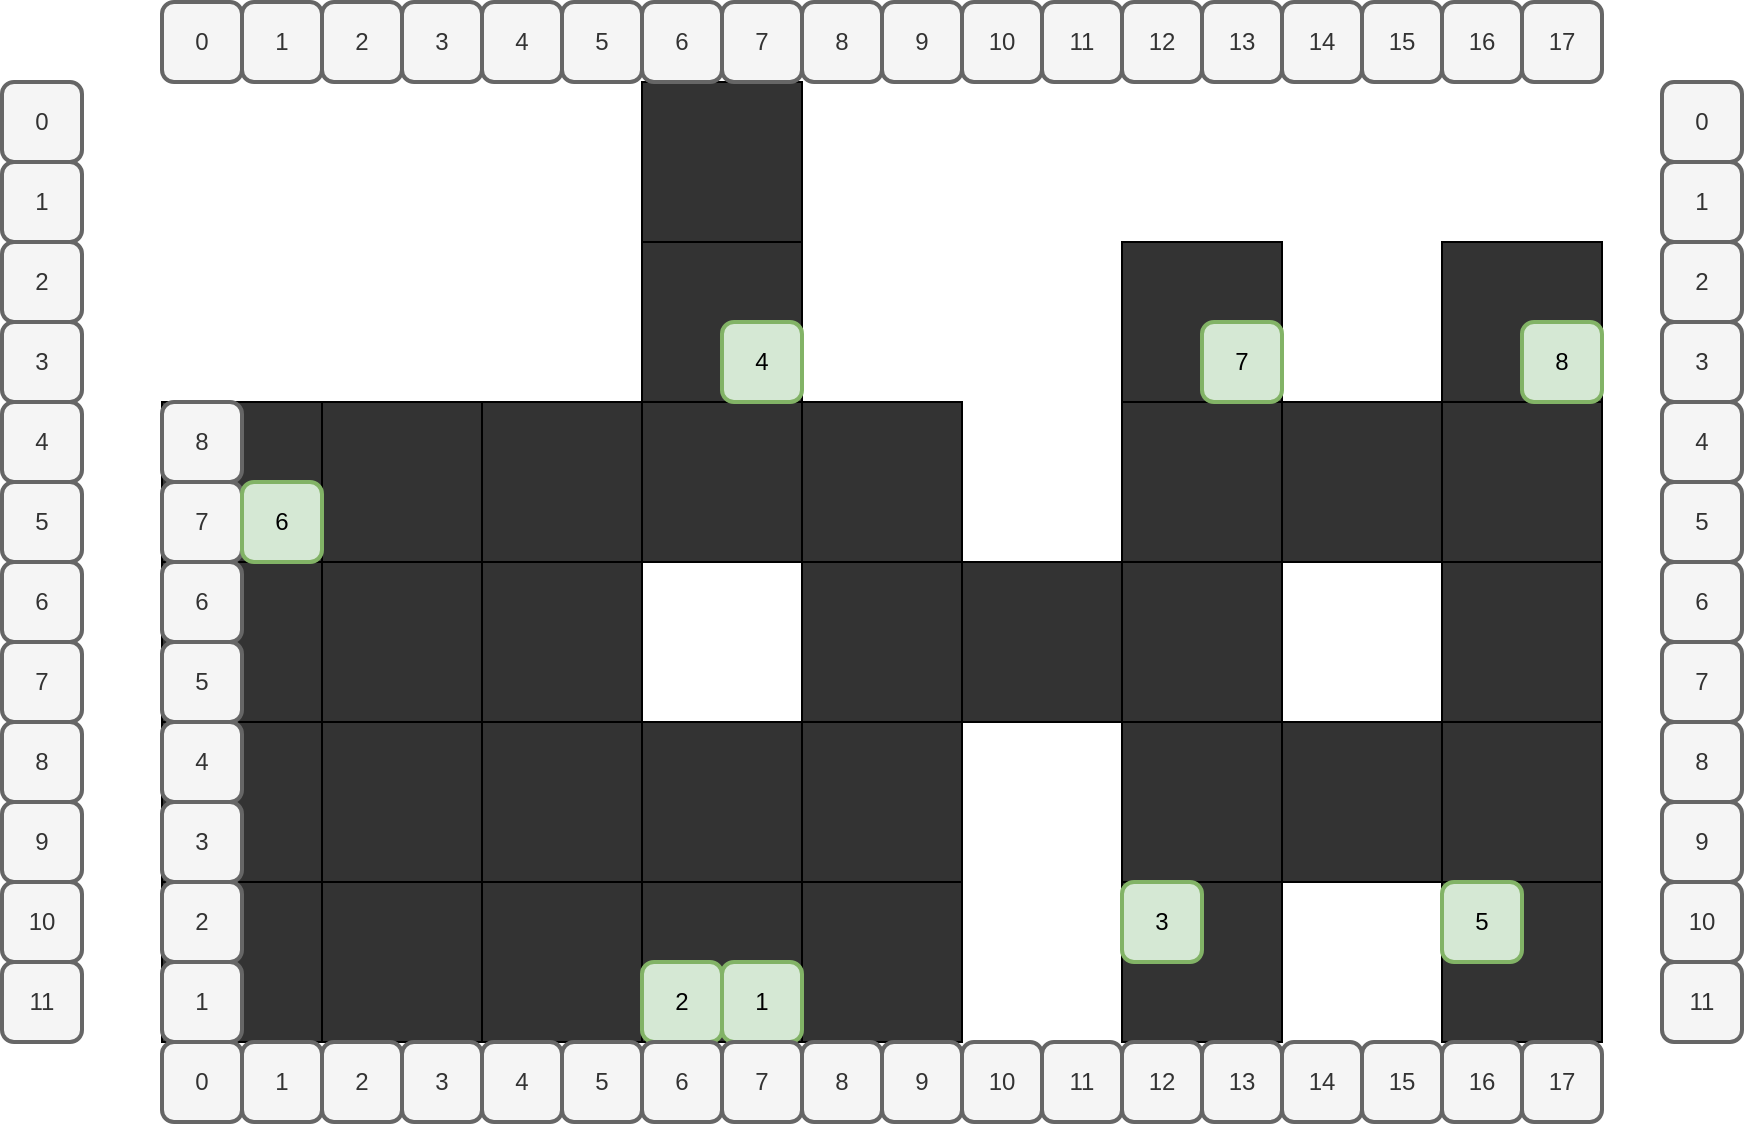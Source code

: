 <mxfile version="14.6.13" type="device"><diagram id="mYUEVcHMj0Ky3gNtCtYC" name="Page-1"><mxGraphModel dx="1080" dy="960" grid="1" gridSize="10" guides="1" tooltips="1" connect="1" arrows="1" fold="1" page="1" pageScale="1" pageWidth="850" pageHeight="1100" math="0" shadow="0"><root><mxCell id="0"/><mxCell id="1" parent="0"/><mxCell id="cfjpPzni0c_QRQEDyv6E-1" value="" style="whiteSpace=wrap;html=1;aspect=fixed;fillColor=#333333;" vertex="1" parent="1"><mxGeometry x="120" y="280" width="80" height="80" as="geometry"/></mxCell><mxCell id="cfjpPzni0c_QRQEDyv6E-2" value="" style="whiteSpace=wrap;html=1;aspect=fixed;fillColor=#333333;" vertex="1" parent="1"><mxGeometry x="120" y="360" width="80" height="80" as="geometry"/></mxCell><mxCell id="cfjpPzni0c_QRQEDyv6E-3" value="" style="whiteSpace=wrap;html=1;aspect=fixed;fillColor=#333333;" vertex="1" parent="1"><mxGeometry x="120" y="440" width="80" height="80" as="geometry"/></mxCell><mxCell id="cfjpPzni0c_QRQEDyv6E-4" value="" style="whiteSpace=wrap;html=1;aspect=fixed;fillColor=#333333;" vertex="1" parent="1"><mxGeometry x="120" y="520" width="80" height="80" as="geometry"/></mxCell><mxCell id="cfjpPzni0c_QRQEDyv6E-5" value="" style="whiteSpace=wrap;html=1;aspect=fixed;fillColor=#333333;" vertex="1" parent="1"><mxGeometry x="200" y="280" width="80" height="80" as="geometry"/></mxCell><mxCell id="cfjpPzni0c_QRQEDyv6E-6" value="" style="whiteSpace=wrap;html=1;aspect=fixed;fillColor=#333333;" vertex="1" parent="1"><mxGeometry x="200" y="360" width="80" height="80" as="geometry"/></mxCell><mxCell id="cfjpPzni0c_QRQEDyv6E-7" value="" style="whiteSpace=wrap;html=1;aspect=fixed;fillColor=#333333;" vertex="1" parent="1"><mxGeometry x="200" y="440" width="80" height="80" as="geometry"/></mxCell><mxCell id="cfjpPzni0c_QRQEDyv6E-8" value="" style="whiteSpace=wrap;html=1;aspect=fixed;fillColor=#333333;" vertex="1" parent="1"><mxGeometry x="200" y="520" width="80" height="80" as="geometry"/></mxCell><mxCell id="cfjpPzni0c_QRQEDyv6E-9" value="" style="whiteSpace=wrap;html=1;aspect=fixed;fillColor=#333333;" vertex="1" parent="1"><mxGeometry x="280" y="280" width="80" height="80" as="geometry"/></mxCell><mxCell id="cfjpPzni0c_QRQEDyv6E-10" value="" style="whiteSpace=wrap;html=1;aspect=fixed;fillColor=#333333;" vertex="1" parent="1"><mxGeometry x="280" y="360" width="80" height="80" as="geometry"/></mxCell><mxCell id="cfjpPzni0c_QRQEDyv6E-11" value="" style="whiteSpace=wrap;html=1;aspect=fixed;fillColor=#333333;" vertex="1" parent="1"><mxGeometry x="280" y="440" width="80" height="80" as="geometry"/></mxCell><mxCell id="cfjpPzni0c_QRQEDyv6E-12" value="" style="whiteSpace=wrap;html=1;aspect=fixed;fillColor=#333333;" vertex="1" parent="1"><mxGeometry x="280" y="520" width="80" height="80" as="geometry"/></mxCell><mxCell id="cfjpPzni0c_QRQEDyv6E-13" value="" style="whiteSpace=wrap;html=1;aspect=fixed;fillColor=#333333;" vertex="1" parent="1"><mxGeometry x="360" y="120" width="80" height="80" as="geometry"/></mxCell><mxCell id="cfjpPzni0c_QRQEDyv6E-14" value="" style="whiteSpace=wrap;html=1;aspect=fixed;fillColor=#333333;" vertex="1" parent="1"><mxGeometry x="360" y="200" width="80" height="80" as="geometry"/></mxCell><mxCell id="cfjpPzni0c_QRQEDyv6E-15" value="" style="whiteSpace=wrap;html=1;aspect=fixed;fillColor=#333333;" vertex="1" parent="1"><mxGeometry x="360" y="280" width="80" height="80" as="geometry"/></mxCell><mxCell id="cfjpPzni0c_QRQEDyv6E-16" value="" style="whiteSpace=wrap;html=1;aspect=fixed;fillColor=#333333;" vertex="1" parent="1"><mxGeometry x="360" y="440" width="80" height="80" as="geometry"/></mxCell><mxCell id="cfjpPzni0c_QRQEDyv6E-17" value="" style="whiteSpace=wrap;html=1;aspect=fixed;fillColor=#333333;" vertex="1" parent="1"><mxGeometry x="360" y="520" width="80" height="80" as="geometry"/></mxCell><mxCell id="cfjpPzni0c_QRQEDyv6E-18" value="" style="whiteSpace=wrap;html=1;aspect=fixed;fillColor=#333333;" vertex="1" parent="1"><mxGeometry x="440" y="280" width="80" height="80" as="geometry"/></mxCell><mxCell id="cfjpPzni0c_QRQEDyv6E-19" value="" style="whiteSpace=wrap;html=1;aspect=fixed;fillColor=#333333;" vertex="1" parent="1"><mxGeometry x="440" y="360" width="80" height="80" as="geometry"/></mxCell><mxCell id="cfjpPzni0c_QRQEDyv6E-20" value="" style="whiteSpace=wrap;html=1;aspect=fixed;fillColor=#333333;" vertex="1" parent="1"><mxGeometry x="440" y="440" width="80" height="80" as="geometry"/></mxCell><mxCell id="cfjpPzni0c_QRQEDyv6E-21" value="" style="whiteSpace=wrap;html=1;aspect=fixed;fillColor=#333333;" vertex="1" parent="1"><mxGeometry x="440" y="520" width="80" height="80" as="geometry"/></mxCell><mxCell id="cfjpPzni0c_QRQEDyv6E-25" value="" style="whiteSpace=wrap;html=1;aspect=fixed;fillColor=#333333;" vertex="1" parent="1"><mxGeometry x="600" y="520" width="80" height="80" as="geometry"/></mxCell><mxCell id="cfjpPzni0c_QRQEDyv6E-26" value="" style="whiteSpace=wrap;html=1;aspect=fixed;fillColor=#333333;" vertex="1" parent="1"><mxGeometry x="520" y="360" width="80" height="80" as="geometry"/></mxCell><mxCell id="cfjpPzni0c_QRQEDyv6E-27" value="" style="whiteSpace=wrap;html=1;aspect=fixed;fillColor=#333333;" vertex="1" parent="1"><mxGeometry x="600" y="280" width="80" height="80" as="geometry"/></mxCell><mxCell id="cfjpPzni0c_QRQEDyv6E-28" value="" style="whiteSpace=wrap;html=1;aspect=fixed;fillColor=#333333;" vertex="1" parent="1"><mxGeometry x="600" y="360" width="80" height="80" as="geometry"/></mxCell><mxCell id="cfjpPzni0c_QRQEDyv6E-29" value="" style="whiteSpace=wrap;html=1;aspect=fixed;fillColor=#333333;" vertex="1" parent="1"><mxGeometry x="600" y="440" width="80" height="80" as="geometry"/></mxCell><mxCell id="cfjpPzni0c_QRQEDyv6E-30" value="" style="whiteSpace=wrap;html=1;aspect=fixed;fillColor=#333333;" vertex="1" parent="1"><mxGeometry x="680" y="280" width="80" height="80" as="geometry"/></mxCell><mxCell id="cfjpPzni0c_QRQEDyv6E-32" value="" style="whiteSpace=wrap;html=1;aspect=fixed;fillColor=#333333;" vertex="1" parent="1"><mxGeometry x="680" y="440" width="80" height="80" as="geometry"/></mxCell><mxCell id="cfjpPzni0c_QRQEDyv6E-33" value="" style="whiteSpace=wrap;html=1;aspect=fixed;fillColor=#333333;" vertex="1" parent="1"><mxGeometry x="760" y="280" width="80" height="80" as="geometry"/></mxCell><mxCell id="cfjpPzni0c_QRQEDyv6E-34" value="" style="whiteSpace=wrap;html=1;aspect=fixed;fillColor=#333333;" vertex="1" parent="1"><mxGeometry x="760" y="360" width="80" height="80" as="geometry"/></mxCell><mxCell id="cfjpPzni0c_QRQEDyv6E-35" value="" style="whiteSpace=wrap;html=1;aspect=fixed;fillColor=#333333;" vertex="1" parent="1"><mxGeometry x="760" y="440" width="80" height="80" as="geometry"/></mxCell><mxCell id="cfjpPzni0c_QRQEDyv6E-36" value="" style="whiteSpace=wrap;html=1;aspect=fixed;fillColor=#333333;" vertex="1" parent="1"><mxGeometry x="760" y="520" width="80" height="80" as="geometry"/></mxCell><mxCell id="cfjpPzni0c_QRQEDyv6E-37" value="" style="whiteSpace=wrap;html=1;aspect=fixed;fillColor=#333333;" vertex="1" parent="1"><mxGeometry x="760" y="200" width="80" height="80" as="geometry"/></mxCell><mxCell id="cfjpPzni0c_QRQEDyv6E-38" value="" style="whiteSpace=wrap;html=1;aspect=fixed;fillColor=#333333;" vertex="1" parent="1"><mxGeometry x="600" y="200" width="80" height="80" as="geometry"/></mxCell><mxCell id="cfjpPzni0c_QRQEDyv6E-39" value="1" style="whiteSpace=wrap;html=1;aspect=fixed;fillColor=#f5f5f5;rounded=1;strokeColor=#666666;fontColor=#333333;strokeWidth=2;" vertex="1" parent="1"><mxGeometry x="120" y="560" width="40" height="40" as="geometry"/></mxCell><mxCell id="cfjpPzni0c_QRQEDyv6E-40" value="2" style="whiteSpace=wrap;html=1;aspect=fixed;fillColor=#f5f5f5;rounded=1;strokeColor=#666666;fontColor=#333333;strokeWidth=2;" vertex="1" parent="1"><mxGeometry x="120" y="520" width="40" height="40" as="geometry"/></mxCell><mxCell id="cfjpPzni0c_QRQEDyv6E-41" value="3" style="whiteSpace=wrap;html=1;aspect=fixed;fillColor=#f5f5f5;rounded=1;strokeColor=#666666;fontColor=#333333;strokeWidth=2;" vertex="1" parent="1"><mxGeometry x="120" y="480" width="40" height="40" as="geometry"/></mxCell><mxCell id="cfjpPzni0c_QRQEDyv6E-42" value="4" style="whiteSpace=wrap;html=1;aspect=fixed;fillColor=#f5f5f5;rounded=1;strokeColor=#666666;fontColor=#333333;strokeWidth=2;" vertex="1" parent="1"><mxGeometry x="120" y="440" width="40" height="40" as="geometry"/></mxCell><mxCell id="cfjpPzni0c_QRQEDyv6E-43" value="5" style="whiteSpace=wrap;html=1;aspect=fixed;fillColor=#f5f5f5;rounded=1;strokeColor=#666666;fontColor=#333333;strokeWidth=2;" vertex="1" parent="1"><mxGeometry x="120" y="400" width="40" height="40" as="geometry"/></mxCell><mxCell id="cfjpPzni0c_QRQEDyv6E-44" value="6" style="whiteSpace=wrap;html=1;aspect=fixed;fillColor=#f5f5f5;rounded=1;strokeColor=#666666;fontColor=#333333;strokeWidth=2;" vertex="1" parent="1"><mxGeometry x="120" y="360" width="40" height="40" as="geometry"/></mxCell><mxCell id="cfjpPzni0c_QRQEDyv6E-45" value="7" style="whiteSpace=wrap;html=1;aspect=fixed;fillColor=#f5f5f5;rounded=1;strokeColor=#666666;fontColor=#333333;strokeWidth=2;" vertex="1" parent="1"><mxGeometry x="120" y="320" width="40" height="40" as="geometry"/></mxCell><mxCell id="cfjpPzni0c_QRQEDyv6E-46" value="8" style="whiteSpace=wrap;html=1;aspect=fixed;fillColor=#f5f5f5;rounded=1;strokeColor=#666666;fontColor=#333333;strokeWidth=2;" vertex="1" parent="1"><mxGeometry x="120" y="280" width="40" height="40" as="geometry"/></mxCell><mxCell id="cfjpPzni0c_QRQEDyv6E-47" value="1" style="whiteSpace=wrap;html=1;aspect=fixed;fillColor=#d5e8d4;rounded=1;strokeColor=#82b366;strokeWidth=2;" vertex="1" parent="1"><mxGeometry x="400" y="560" width="40" height="40" as="geometry"/></mxCell><mxCell id="cfjpPzni0c_QRQEDyv6E-48" value="2" style="whiteSpace=wrap;html=1;aspect=fixed;fillColor=#d5e8d4;rounded=1;strokeColor=#82b366;strokeWidth=2;" vertex="1" parent="1"><mxGeometry x="360" y="560" width="40" height="40" as="geometry"/></mxCell><mxCell id="cfjpPzni0c_QRQEDyv6E-49" value="3" style="whiteSpace=wrap;html=1;aspect=fixed;fillColor=#d5e8d4;rounded=1;strokeColor=#82b366;strokeWidth=2;" vertex="1" parent="1"><mxGeometry x="600" y="520" width="40" height="40" as="geometry"/></mxCell><mxCell id="cfjpPzni0c_QRQEDyv6E-50" value="4" style="whiteSpace=wrap;html=1;aspect=fixed;fillColor=#d5e8d4;rounded=1;strokeColor=#82b366;strokeWidth=2;" vertex="1" parent="1"><mxGeometry x="400" y="240" width="40" height="40" as="geometry"/></mxCell><mxCell id="cfjpPzni0c_QRQEDyv6E-51" value="5" style="whiteSpace=wrap;html=1;aspect=fixed;fillColor=#d5e8d4;rounded=1;strokeColor=#82b366;strokeWidth=2;" vertex="1" parent="1"><mxGeometry x="760" y="520" width="40" height="40" as="geometry"/></mxCell><mxCell id="cfjpPzni0c_QRQEDyv6E-52" value="6" style="whiteSpace=wrap;html=1;aspect=fixed;fillColor=#d5e8d4;rounded=1;strokeColor=#82b366;strokeWidth=2;" vertex="1" parent="1"><mxGeometry x="160" y="320" width="40" height="40" as="geometry"/></mxCell><mxCell id="cfjpPzni0c_QRQEDyv6E-53" value="7" style="whiteSpace=wrap;html=1;aspect=fixed;fillColor=#d5e8d4;rounded=1;strokeColor=#82b366;strokeWidth=2;" vertex="1" parent="1"><mxGeometry x="640" y="240" width="40" height="40" as="geometry"/></mxCell><mxCell id="cfjpPzni0c_QRQEDyv6E-54" value="8" style="whiteSpace=wrap;html=1;aspect=fixed;fillColor=#d5e8d4;rounded=1;strokeColor=#82b366;strokeWidth=2;" vertex="1" parent="1"><mxGeometry x="800" y="240" width="40" height="40" as="geometry"/></mxCell><mxCell id="cfjpPzni0c_QRQEDyv6E-55" value="0" style="whiteSpace=wrap;html=1;aspect=fixed;fillColor=#f5f5f5;rounded=1;strokeColor=#666666;fontColor=#333333;strokeWidth=2;" vertex="1" parent="1"><mxGeometry x="40" y="120" width="40" height="40" as="geometry"/></mxCell><mxCell id="cfjpPzni0c_QRQEDyv6E-56" value="1" style="whiteSpace=wrap;html=1;aspect=fixed;fillColor=#f5f5f5;rounded=1;strokeColor=#666666;fontColor=#333333;strokeWidth=2;" vertex="1" parent="1"><mxGeometry x="40" y="160" width="40" height="40" as="geometry"/></mxCell><mxCell id="cfjpPzni0c_QRQEDyv6E-57" value="2" style="whiteSpace=wrap;html=1;aspect=fixed;fillColor=#f5f5f5;rounded=1;strokeColor=#666666;fontColor=#333333;strokeWidth=2;" vertex="1" parent="1"><mxGeometry x="40" y="200" width="40" height="40" as="geometry"/></mxCell><mxCell id="cfjpPzni0c_QRQEDyv6E-58" value="3" style="whiteSpace=wrap;html=1;aspect=fixed;fillColor=#f5f5f5;rounded=1;strokeColor=#666666;fontColor=#333333;strokeWidth=2;" vertex="1" parent="1"><mxGeometry x="40" y="240" width="40" height="40" as="geometry"/></mxCell><mxCell id="cfjpPzni0c_QRQEDyv6E-59" value="4" style="whiteSpace=wrap;html=1;aspect=fixed;fillColor=#f5f5f5;rounded=1;strokeColor=#666666;fontColor=#333333;strokeWidth=2;" vertex="1" parent="1"><mxGeometry x="40" y="280" width="40" height="40" as="geometry"/></mxCell><mxCell id="cfjpPzni0c_QRQEDyv6E-60" value="5" style="whiteSpace=wrap;html=1;aspect=fixed;fillColor=#f5f5f5;rounded=1;strokeColor=#666666;fontColor=#333333;strokeWidth=2;" vertex="1" parent="1"><mxGeometry x="40" y="320" width="40" height="40" as="geometry"/></mxCell><mxCell id="cfjpPzni0c_QRQEDyv6E-61" value="6" style="whiteSpace=wrap;html=1;aspect=fixed;fillColor=#f5f5f5;rounded=1;strokeColor=#666666;fontColor=#333333;strokeWidth=2;" vertex="1" parent="1"><mxGeometry x="40" y="360" width="40" height="40" as="geometry"/></mxCell><mxCell id="cfjpPzni0c_QRQEDyv6E-62" value="7" style="whiteSpace=wrap;html=1;aspect=fixed;fillColor=#f5f5f5;rounded=1;strokeColor=#666666;fontColor=#333333;strokeWidth=2;" vertex="1" parent="1"><mxGeometry x="40" y="400" width="40" height="40" as="geometry"/></mxCell><mxCell id="cfjpPzni0c_QRQEDyv6E-63" value="8" style="whiteSpace=wrap;html=1;aspect=fixed;fillColor=#f5f5f5;rounded=1;strokeColor=#666666;fontColor=#333333;strokeWidth=2;" vertex="1" parent="1"><mxGeometry x="40" y="440" width="40" height="40" as="geometry"/></mxCell><mxCell id="cfjpPzni0c_QRQEDyv6E-64" value="9" style="whiteSpace=wrap;html=1;aspect=fixed;fillColor=#f5f5f5;rounded=1;strokeColor=#666666;fontColor=#333333;strokeWidth=2;" vertex="1" parent="1"><mxGeometry x="40" y="480" width="40" height="40" as="geometry"/></mxCell><mxCell id="cfjpPzni0c_QRQEDyv6E-65" value="10" style="whiteSpace=wrap;html=1;aspect=fixed;fillColor=#f5f5f5;rounded=1;strokeColor=#666666;fontColor=#333333;strokeWidth=2;" vertex="1" parent="1"><mxGeometry x="40" y="520" width="40" height="40" as="geometry"/></mxCell><mxCell id="cfjpPzni0c_QRQEDyv6E-66" value="11" style="whiteSpace=wrap;html=1;aspect=fixed;fillColor=#f5f5f5;rounded=1;strokeColor=#666666;fontColor=#333333;strokeWidth=2;" vertex="1" parent="1"><mxGeometry x="40" y="560" width="40" height="40" as="geometry"/></mxCell><mxCell id="cfjpPzni0c_QRQEDyv6E-67" value="0" style="whiteSpace=wrap;html=1;aspect=fixed;fillColor=#f5f5f5;rounded=1;strokeColor=#666666;fontColor=#333333;strokeWidth=2;" vertex="1" parent="1"><mxGeometry x="120" y="80" width="40" height="40" as="geometry"/></mxCell><mxCell id="cfjpPzni0c_QRQEDyv6E-68" value="1" style="whiteSpace=wrap;html=1;aspect=fixed;fillColor=#f5f5f5;rounded=1;strokeColor=#666666;fontColor=#333333;strokeWidth=2;" vertex="1" parent="1"><mxGeometry x="160" y="80" width="40" height="40" as="geometry"/></mxCell><mxCell id="cfjpPzni0c_QRQEDyv6E-69" value="2" style="whiteSpace=wrap;html=1;aspect=fixed;fillColor=#f5f5f5;rounded=1;strokeColor=#666666;fontColor=#333333;strokeWidth=2;" vertex="1" parent="1"><mxGeometry x="200" y="80" width="40" height="40" as="geometry"/></mxCell><mxCell id="cfjpPzni0c_QRQEDyv6E-70" value="3" style="whiteSpace=wrap;html=1;aspect=fixed;fillColor=#f5f5f5;rounded=1;strokeColor=#666666;fontColor=#333333;strokeWidth=2;" vertex="1" parent="1"><mxGeometry x="240" y="80" width="40" height="40" as="geometry"/></mxCell><mxCell id="cfjpPzni0c_QRQEDyv6E-71" value="4" style="whiteSpace=wrap;html=1;aspect=fixed;fillColor=#f5f5f5;rounded=1;strokeColor=#666666;fontColor=#333333;strokeWidth=2;" vertex="1" parent="1"><mxGeometry x="280" y="80" width="40" height="40" as="geometry"/></mxCell><mxCell id="cfjpPzni0c_QRQEDyv6E-72" value="5" style="whiteSpace=wrap;html=1;aspect=fixed;fillColor=#f5f5f5;rounded=1;strokeColor=#666666;fontColor=#333333;strokeWidth=2;" vertex="1" parent="1"><mxGeometry x="320" y="80" width="40" height="40" as="geometry"/></mxCell><mxCell id="cfjpPzni0c_QRQEDyv6E-73" value="6" style="whiteSpace=wrap;html=1;aspect=fixed;fillColor=#f5f5f5;rounded=1;strokeColor=#666666;fontColor=#333333;strokeWidth=2;" vertex="1" parent="1"><mxGeometry x="360" y="80" width="40" height="40" as="geometry"/></mxCell><mxCell id="cfjpPzni0c_QRQEDyv6E-74" value="7" style="whiteSpace=wrap;html=1;aspect=fixed;fillColor=#f5f5f5;rounded=1;strokeColor=#666666;fontColor=#333333;strokeWidth=2;" vertex="1" parent="1"><mxGeometry x="400" y="80" width="40" height="40" as="geometry"/></mxCell><mxCell id="cfjpPzni0c_QRQEDyv6E-75" value="8" style="whiteSpace=wrap;html=1;aspect=fixed;fillColor=#f5f5f5;rounded=1;strokeColor=#666666;fontColor=#333333;strokeWidth=2;" vertex="1" parent="1"><mxGeometry x="440" y="80" width="40" height="40" as="geometry"/></mxCell><mxCell id="cfjpPzni0c_QRQEDyv6E-76" value="9" style="whiteSpace=wrap;html=1;aspect=fixed;fillColor=#f5f5f5;rounded=1;strokeColor=#666666;fontColor=#333333;strokeWidth=2;" vertex="1" parent="1"><mxGeometry x="480" y="80" width="40" height="40" as="geometry"/></mxCell><mxCell id="cfjpPzni0c_QRQEDyv6E-77" value="10" style="whiteSpace=wrap;html=1;aspect=fixed;fillColor=#f5f5f5;rounded=1;strokeColor=#666666;fontColor=#333333;strokeWidth=2;" vertex="1" parent="1"><mxGeometry x="520" y="80" width="40" height="40" as="geometry"/></mxCell><mxCell id="cfjpPzni0c_QRQEDyv6E-78" value="11" style="whiteSpace=wrap;html=1;aspect=fixed;fillColor=#f5f5f5;rounded=1;strokeColor=#666666;fontColor=#333333;strokeWidth=2;" vertex="1" parent="1"><mxGeometry x="560" y="80" width="40" height="40" as="geometry"/></mxCell><mxCell id="cfjpPzni0c_QRQEDyv6E-79" value="12" style="whiteSpace=wrap;html=1;aspect=fixed;fillColor=#f5f5f5;rounded=1;strokeColor=#666666;fontColor=#333333;strokeWidth=2;" vertex="1" parent="1"><mxGeometry x="600" y="80" width="40" height="40" as="geometry"/></mxCell><mxCell id="cfjpPzni0c_QRQEDyv6E-80" value="13" style="whiteSpace=wrap;html=1;aspect=fixed;fillColor=#f5f5f5;rounded=1;strokeColor=#666666;fontColor=#333333;strokeWidth=2;" vertex="1" parent="1"><mxGeometry x="640" y="80" width="40" height="40" as="geometry"/></mxCell><mxCell id="cfjpPzni0c_QRQEDyv6E-81" value="14" style="whiteSpace=wrap;html=1;aspect=fixed;fillColor=#f5f5f5;rounded=1;strokeColor=#666666;fontColor=#333333;strokeWidth=2;" vertex="1" parent="1"><mxGeometry x="680" y="80" width="40" height="40" as="geometry"/></mxCell><mxCell id="cfjpPzni0c_QRQEDyv6E-82" value="15" style="whiteSpace=wrap;html=1;aspect=fixed;fillColor=#f5f5f5;rounded=1;strokeColor=#666666;fontColor=#333333;strokeWidth=2;" vertex="1" parent="1"><mxGeometry x="720" y="80" width="40" height="40" as="geometry"/></mxCell><mxCell id="cfjpPzni0c_QRQEDyv6E-83" value="16" style="whiteSpace=wrap;html=1;aspect=fixed;fillColor=#f5f5f5;rounded=1;strokeColor=#666666;fontColor=#333333;strokeWidth=2;" vertex="1" parent="1"><mxGeometry x="760" y="80" width="40" height="40" as="geometry"/></mxCell><mxCell id="cfjpPzni0c_QRQEDyv6E-84" value="17" style="whiteSpace=wrap;html=1;aspect=fixed;fillColor=#f5f5f5;rounded=1;strokeColor=#666666;fontColor=#333333;strokeWidth=2;" vertex="1" parent="1"><mxGeometry x="800" y="80" width="40" height="40" as="geometry"/></mxCell><mxCell id="cfjpPzni0c_QRQEDyv6E-85" value="0" style="whiteSpace=wrap;html=1;aspect=fixed;fillColor=#f5f5f5;rounded=1;strokeColor=#666666;fontColor=#333333;strokeWidth=2;" vertex="1" parent="1"><mxGeometry x="120" y="600" width="40" height="40" as="geometry"/></mxCell><mxCell id="cfjpPzni0c_QRQEDyv6E-86" value="1" style="whiteSpace=wrap;html=1;aspect=fixed;fillColor=#f5f5f5;rounded=1;strokeColor=#666666;fontColor=#333333;strokeWidth=2;" vertex="1" parent="1"><mxGeometry x="160" y="600" width="40" height="40" as="geometry"/></mxCell><mxCell id="cfjpPzni0c_QRQEDyv6E-87" value="2" style="whiteSpace=wrap;html=1;aspect=fixed;fillColor=#f5f5f5;rounded=1;strokeColor=#666666;fontColor=#333333;strokeWidth=2;" vertex="1" parent="1"><mxGeometry x="200" y="600" width="40" height="40" as="geometry"/></mxCell><mxCell id="cfjpPzni0c_QRQEDyv6E-88" value="3" style="whiteSpace=wrap;html=1;aspect=fixed;fillColor=#f5f5f5;rounded=1;strokeColor=#666666;fontColor=#333333;strokeWidth=2;" vertex="1" parent="1"><mxGeometry x="240" y="600" width="40" height="40" as="geometry"/></mxCell><mxCell id="cfjpPzni0c_QRQEDyv6E-89" value="4" style="whiteSpace=wrap;html=1;aspect=fixed;fillColor=#f5f5f5;rounded=1;strokeColor=#666666;fontColor=#333333;strokeWidth=2;" vertex="1" parent="1"><mxGeometry x="280" y="600" width="40" height="40" as="geometry"/></mxCell><mxCell id="cfjpPzni0c_QRQEDyv6E-90" value="5" style="whiteSpace=wrap;html=1;aspect=fixed;fillColor=#f5f5f5;rounded=1;strokeColor=#666666;fontColor=#333333;strokeWidth=2;" vertex="1" parent="1"><mxGeometry x="320" y="600" width="40" height="40" as="geometry"/></mxCell><mxCell id="cfjpPzni0c_QRQEDyv6E-91" value="6" style="whiteSpace=wrap;html=1;aspect=fixed;fillColor=#f5f5f5;rounded=1;strokeColor=#666666;fontColor=#333333;strokeWidth=2;" vertex="1" parent="1"><mxGeometry x="360" y="600" width="40" height="40" as="geometry"/></mxCell><mxCell id="cfjpPzni0c_QRQEDyv6E-92" value="7" style="whiteSpace=wrap;html=1;aspect=fixed;fillColor=#f5f5f5;rounded=1;strokeColor=#666666;fontColor=#333333;strokeWidth=2;" vertex="1" parent="1"><mxGeometry x="400" y="600" width="40" height="40" as="geometry"/></mxCell><mxCell id="cfjpPzni0c_QRQEDyv6E-93" value="8" style="whiteSpace=wrap;html=1;aspect=fixed;fillColor=#f5f5f5;rounded=1;strokeColor=#666666;fontColor=#333333;strokeWidth=2;" vertex="1" parent="1"><mxGeometry x="440" y="600" width="40" height="40" as="geometry"/></mxCell><mxCell id="cfjpPzni0c_QRQEDyv6E-94" value="9" style="whiteSpace=wrap;html=1;aspect=fixed;fillColor=#f5f5f5;rounded=1;strokeColor=#666666;fontColor=#333333;strokeWidth=2;" vertex="1" parent="1"><mxGeometry x="480" y="600" width="40" height="40" as="geometry"/></mxCell><mxCell id="cfjpPzni0c_QRQEDyv6E-95" value="10" style="whiteSpace=wrap;html=1;aspect=fixed;fillColor=#f5f5f5;rounded=1;strokeColor=#666666;fontColor=#333333;strokeWidth=2;" vertex="1" parent="1"><mxGeometry x="520" y="600" width="40" height="40" as="geometry"/></mxCell><mxCell id="cfjpPzni0c_QRQEDyv6E-96" value="11" style="whiteSpace=wrap;html=1;aspect=fixed;fillColor=#f5f5f5;rounded=1;strokeColor=#666666;fontColor=#333333;strokeWidth=2;" vertex="1" parent="1"><mxGeometry x="560" y="600" width="40" height="40" as="geometry"/></mxCell><mxCell id="cfjpPzni0c_QRQEDyv6E-97" value="12" style="whiteSpace=wrap;html=1;aspect=fixed;fillColor=#f5f5f5;rounded=1;strokeColor=#666666;fontColor=#333333;strokeWidth=2;" vertex="1" parent="1"><mxGeometry x="600" y="600" width="40" height="40" as="geometry"/></mxCell><mxCell id="cfjpPzni0c_QRQEDyv6E-98" value="13" style="whiteSpace=wrap;html=1;aspect=fixed;fillColor=#f5f5f5;rounded=1;strokeColor=#666666;fontColor=#333333;strokeWidth=2;" vertex="1" parent="1"><mxGeometry x="640" y="600" width="40" height="40" as="geometry"/></mxCell><mxCell id="cfjpPzni0c_QRQEDyv6E-99" value="14" style="whiteSpace=wrap;html=1;aspect=fixed;fillColor=#f5f5f5;rounded=1;strokeColor=#666666;fontColor=#333333;strokeWidth=2;" vertex="1" parent="1"><mxGeometry x="680" y="600" width="40" height="40" as="geometry"/></mxCell><mxCell id="cfjpPzni0c_QRQEDyv6E-100" value="15" style="whiteSpace=wrap;html=1;aspect=fixed;fillColor=#f5f5f5;rounded=1;strokeColor=#666666;fontColor=#333333;strokeWidth=2;" vertex="1" parent="1"><mxGeometry x="720" y="600" width="40" height="40" as="geometry"/></mxCell><mxCell id="cfjpPzni0c_QRQEDyv6E-101" value="16" style="whiteSpace=wrap;html=1;aspect=fixed;fillColor=#f5f5f5;rounded=1;strokeColor=#666666;fontColor=#333333;strokeWidth=2;" vertex="1" parent="1"><mxGeometry x="760" y="600" width="40" height="40" as="geometry"/></mxCell><mxCell id="cfjpPzni0c_QRQEDyv6E-102" value="17" style="whiteSpace=wrap;html=1;aspect=fixed;fillColor=#f5f5f5;rounded=1;strokeColor=#666666;fontColor=#333333;strokeWidth=2;" vertex="1" parent="1"><mxGeometry x="800" y="600" width="40" height="40" as="geometry"/></mxCell><mxCell id="cfjpPzni0c_QRQEDyv6E-103" value="0" style="whiteSpace=wrap;html=1;aspect=fixed;fillColor=#f5f5f5;rounded=1;strokeColor=#666666;fontColor=#333333;strokeWidth=2;" vertex="1" parent="1"><mxGeometry x="870" y="120" width="40" height="40" as="geometry"/></mxCell><mxCell id="cfjpPzni0c_QRQEDyv6E-104" value="1" style="whiteSpace=wrap;html=1;aspect=fixed;fillColor=#f5f5f5;rounded=1;strokeColor=#666666;fontColor=#333333;strokeWidth=2;" vertex="1" parent="1"><mxGeometry x="870" y="160" width="40" height="40" as="geometry"/></mxCell><mxCell id="cfjpPzni0c_QRQEDyv6E-105" value="2" style="whiteSpace=wrap;html=1;aspect=fixed;fillColor=#f5f5f5;rounded=1;strokeColor=#666666;fontColor=#333333;strokeWidth=2;" vertex="1" parent="1"><mxGeometry x="870" y="200" width="40" height="40" as="geometry"/></mxCell><mxCell id="cfjpPzni0c_QRQEDyv6E-106" value="3" style="whiteSpace=wrap;html=1;aspect=fixed;fillColor=#f5f5f5;rounded=1;strokeColor=#666666;fontColor=#333333;strokeWidth=2;" vertex="1" parent="1"><mxGeometry x="870" y="240" width="40" height="40" as="geometry"/></mxCell><mxCell id="cfjpPzni0c_QRQEDyv6E-107" value="4" style="whiteSpace=wrap;html=1;aspect=fixed;fillColor=#f5f5f5;rounded=1;strokeColor=#666666;fontColor=#333333;strokeWidth=2;" vertex="1" parent="1"><mxGeometry x="870" y="280" width="40" height="40" as="geometry"/></mxCell><mxCell id="cfjpPzni0c_QRQEDyv6E-108" value="5" style="whiteSpace=wrap;html=1;aspect=fixed;fillColor=#f5f5f5;rounded=1;strokeColor=#666666;fontColor=#333333;strokeWidth=2;" vertex="1" parent="1"><mxGeometry x="870" y="320" width="40" height="40" as="geometry"/></mxCell><mxCell id="cfjpPzni0c_QRQEDyv6E-109" value="6" style="whiteSpace=wrap;html=1;aspect=fixed;fillColor=#f5f5f5;rounded=1;strokeColor=#666666;fontColor=#333333;strokeWidth=2;" vertex="1" parent="1"><mxGeometry x="870" y="360" width="40" height="40" as="geometry"/></mxCell><mxCell id="cfjpPzni0c_QRQEDyv6E-110" value="7" style="whiteSpace=wrap;html=1;aspect=fixed;fillColor=#f5f5f5;rounded=1;strokeColor=#666666;fontColor=#333333;strokeWidth=2;" vertex="1" parent="1"><mxGeometry x="870" y="400" width="40" height="40" as="geometry"/></mxCell><mxCell id="cfjpPzni0c_QRQEDyv6E-111" value="8" style="whiteSpace=wrap;html=1;aspect=fixed;fillColor=#f5f5f5;rounded=1;strokeColor=#666666;fontColor=#333333;strokeWidth=2;" vertex="1" parent="1"><mxGeometry x="870" y="440" width="40" height="40" as="geometry"/></mxCell><mxCell id="cfjpPzni0c_QRQEDyv6E-112" value="9" style="whiteSpace=wrap;html=1;aspect=fixed;fillColor=#f5f5f5;rounded=1;strokeColor=#666666;fontColor=#333333;strokeWidth=2;" vertex="1" parent="1"><mxGeometry x="870" y="480" width="40" height="40" as="geometry"/></mxCell><mxCell id="cfjpPzni0c_QRQEDyv6E-113" value="10" style="whiteSpace=wrap;html=1;aspect=fixed;fillColor=#f5f5f5;rounded=1;strokeColor=#666666;fontColor=#333333;strokeWidth=2;" vertex="1" parent="1"><mxGeometry x="870" y="520" width="40" height="40" as="geometry"/></mxCell><mxCell id="cfjpPzni0c_QRQEDyv6E-114" value="11" style="whiteSpace=wrap;html=1;aspect=fixed;fillColor=#f5f5f5;rounded=1;strokeColor=#666666;fontColor=#333333;strokeWidth=2;" vertex="1" parent="1"><mxGeometry x="870" y="560" width="40" height="40" as="geometry"/></mxCell></root></mxGraphModel></diagram></mxfile>